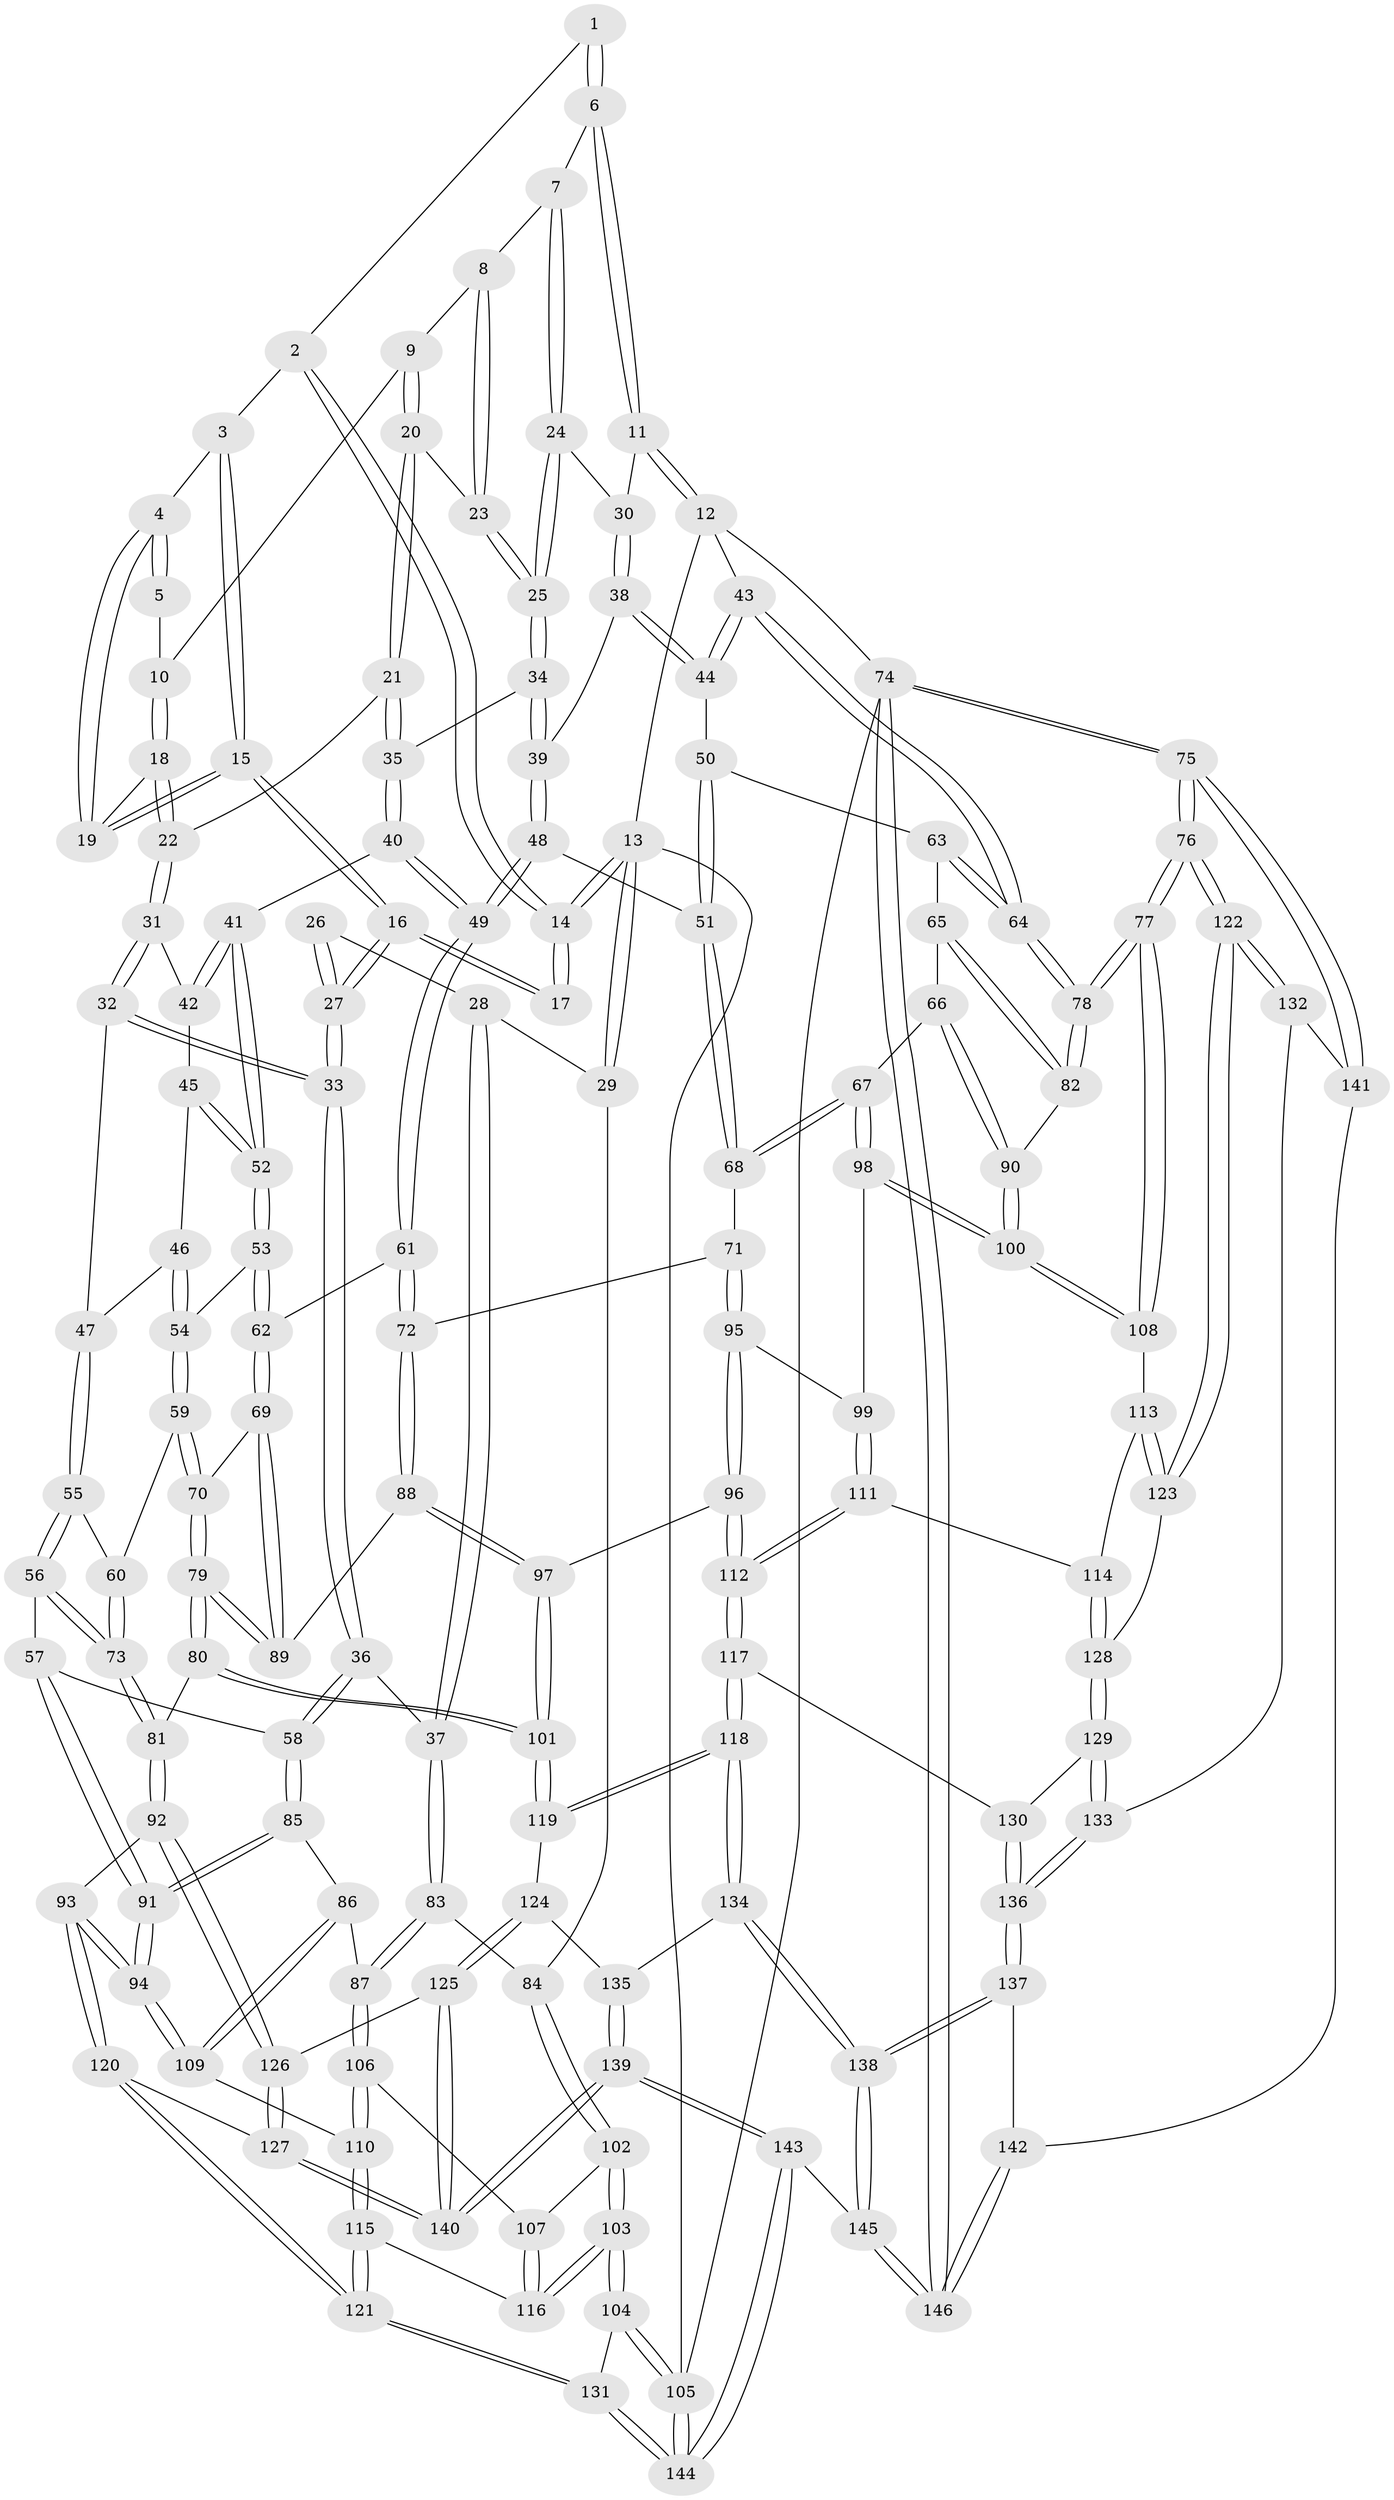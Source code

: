 // Generated by graph-tools (version 1.1) at 2025/27/03/15/25 16:27:57]
// undirected, 146 vertices, 362 edges
graph export_dot {
graph [start="1"]
  node [color=gray90,style=filled];
  1 [pos="+0.6220736037117958+0"];
  2 [pos="+0.33427285340367846+0"];
  3 [pos="+0.3518588718936929+0"];
  4 [pos="+0.47248441948434927+0.0761497156852979"];
  5 [pos="+0.577006526388325+0"];
  6 [pos="+0.9846866209488351+0"];
  7 [pos="+0.8182642162011098+0"];
  8 [pos="+0.7320466374277045+0.020656852628369637"];
  9 [pos="+0.6340353082699722+0.07516466495440342"];
  10 [pos="+0.5786281614962105+0.04519213807443248"];
  11 [pos="+1+0"];
  12 [pos="+1+0"];
  13 [pos="+0+0"];
  14 [pos="+0+0"];
  15 [pos="+0.323122160244679+0.12736621144602459"];
  16 [pos="+0.3217872832399003+0.12887661985032436"];
  17 [pos="+0.17274486053181626+0.051595309798035796"];
  18 [pos="+0.4859150877966893+0.1079490620772965"];
  19 [pos="+0.47752662599305357+0.10016160864281495"];
  20 [pos="+0.6088519812127787+0.14398261887260833"];
  21 [pos="+0.5703748666330486+0.17779603996036886"];
  22 [pos="+0.5163119414576259+0.17152583768947208"];
  23 [pos="+0.6738867710925842+0.14837890608249169"];
  24 [pos="+0.742677738581957+0.1842338743261373"];
  25 [pos="+0.7302402060167054+0.1991183726780813"];
  26 [pos="+0.18196903395349273+0.14115371182714354"];
  27 [pos="+0.31272105794377486+0.1762489040558042"];
  28 [pos="+0.16526069210626793+0.1924495205995931"];
  29 [pos="+0+0"];
  30 [pos="+0.8629572091819734+0.19828399697861343"];
  31 [pos="+0.49644237272273367+0.20173464755184775"];
  32 [pos="+0.348977477576008+0.2734594409326134"];
  33 [pos="+0.3125873750374094+0.26584562032070086"];
  34 [pos="+0.7218386421309397+0.23011123765952066"];
  35 [pos="+0.6446466204671232+0.2603907661663187"];
  36 [pos="+0.2053535382628452+0.3356501003473824"];
  37 [pos="+0.18291076901673492+0.33459397603647967"];
  38 [pos="+0.8574487967939732+0.23647839644003626"];
  39 [pos="+0.7764421379123502+0.2802229819744779"];
  40 [pos="+0.6286233845687981+0.32221203835824763"];
  41 [pos="+0.5978259176075384+0.3239340545963555"];
  42 [pos="+0.5135595983505223+0.27632299690379136"];
  43 [pos="+1+0"];
  44 [pos="+0.9121974689954858+0.30090592535445115"];
  45 [pos="+0.49253024659948463+0.3212442554989877"];
  46 [pos="+0.42332575484219753+0.32499220072869967"];
  47 [pos="+0.38840986890532897+0.3141895593855441"];
  48 [pos="+0.7841225511912654+0.361581270987469"];
  49 [pos="+0.6619958578671598+0.3886183161604662"];
  50 [pos="+0.9130130951550409+0.33177466466478867"];
  51 [pos="+0.8129400502160737+0.3819965361374757"];
  52 [pos="+0.5191827958817283+0.36872945895638093"];
  53 [pos="+0.5191086063420414+0.36898317187807766"];
  54 [pos="+0.4882333266589153+0.40740396536716295"];
  55 [pos="+0.3997760319367277+0.37661995634809237"];
  56 [pos="+0.3320747421046171+0.4759308317921979"];
  57 [pos="+0.32879413028026316+0.4743618560645881"];
  58 [pos="+0.2835998539282934+0.4508208833026986"];
  59 [pos="+0.4799531136173948+0.4325827849831489"];
  60 [pos="+0.44602982556908805+0.4268960242805458"];
  61 [pos="+0.6471987230202152+0.4343440940030623"];
  62 [pos="+0.6006523341240377+0.4329694387426223"];
  63 [pos="+0.9538391575074016+0.3603306813839"];
  64 [pos="+1+0.310561688476606"];
  65 [pos="+0.9468304988379783+0.44317465463477534"];
  66 [pos="+0.8632749079916702+0.47754889957114977"];
  67 [pos="+0.8375581453443901+0.48180204505207863"];
  68 [pos="+0.8313372927172517+0.47647315783242716"];
  69 [pos="+0.4991142772960654+0.46334224166606724"];
  70 [pos="+0.4952079879764487+0.463534618785463"];
  71 [pos="+0.726496313516415+0.5057874555318779"];
  72 [pos="+0.6547513484763705+0.4661858115383231"];
  73 [pos="+0.33838389689223863+0.48120628538528537"];
  74 [pos="+1+1"];
  75 [pos="+1+0.867210761023386"];
  76 [pos="+1+0.8624371173314113"];
  77 [pos="+1+0.5600953435221493"];
  78 [pos="+1+0.5478896724917703"];
  79 [pos="+0.4568406362718454+0.5852739804997952"];
  80 [pos="+0.4375801670971307+0.6154593967544064"];
  81 [pos="+0.41989366330538247+0.6214676133601071"];
  82 [pos="+1+0.5112806467147317"];
  83 [pos="+0.10210335203605823+0.3575365302294511"];
  84 [pos="+0+0.30557454058876865"];
  85 [pos="+0.2203387006274934+0.5616837733386179"];
  86 [pos="+0.17528940245657942+0.5584975298734073"];
  87 [pos="+0.12533754325513966+0.5340181965761807"];
  88 [pos="+0.621856124998947+0.5174781120519414"];
  89 [pos="+0.5998389723396793+0.5200249759210996"];
  90 [pos="+0.9673618662034709+0.5386530411555539"];
  91 [pos="+0.2523468078283367+0.6027210863749302"];
  92 [pos="+0.4124303091198996+0.6306679542280538"];
  93 [pos="+0.30777938365289226+0.6637733569797498"];
  94 [pos="+0.28684944430741366+0.6517160479282569"];
  95 [pos="+0.7266867587766579+0.5567539148767133"];
  96 [pos="+0.7103584070473197+0.5875777789612434"];
  97 [pos="+0.6312618349196647+0.6078010413319737"];
  98 [pos="+0.8423896500204582+0.5119079639380776"];
  99 [pos="+0.7965550434522621+0.5899134259694742"];
  100 [pos="+0.9043184774989943+0.5955396569896483"];
  101 [pos="+0.5984332865431797+0.669780446024157"];
  102 [pos="+0+0.5660232839279139"];
  103 [pos="+0+0.8111773721533628"];
  104 [pos="+0+0.9718904628310643"];
  105 [pos="+0+1"];
  106 [pos="+0.09748737448278567+0.5657843280263315"];
  107 [pos="+0.0408389919546573+0.5922168063355273"];
  108 [pos="+0.9066074971461382+0.6537934325411935"];
  109 [pos="+0.16504046902856104+0.6622028378711337"];
  110 [pos="+0.14290149673526828+0.6754929822809459"];
  111 [pos="+0.8007725059868473+0.6849248331821306"];
  112 [pos="+0.7791120693539084+0.6960912197223723"];
  113 [pos="+0.9020131540847611+0.6619467782947089"];
  114 [pos="+0.8020222138652245+0.6848621477953555"];
  115 [pos="+0.10822632530654278+0.7287705364532713"];
  116 [pos="+0.09297860786336132+0.7260006365298568"];
  117 [pos="+0.7194603747021642+0.7585382360354487"];
  118 [pos="+0.6957426582684767+0.7613604651265512"];
  119 [pos="+0.6404508745742453+0.741949211312745"];
  120 [pos="+0.2369251924725005+0.8290967811635168"];
  121 [pos="+0.20606741481074706+0.8483236929182573"];
  122 [pos="+1+0.7947289823732432"];
  123 [pos="+0.9453930083008909+0.7335161846385096"];
  124 [pos="+0.5646832437633706+0.8022168064531198"];
  125 [pos="+0.4606084850322417+0.8150745622141967"];
  126 [pos="+0.443694084358411+0.7972563937971037"];
  127 [pos="+0.29338347443898544+0.8364877816316493"];
  128 [pos="+0.8876301756743556+0.7985242515413933"];
  129 [pos="+0.8832306926202869+0.8106076976911242"];
  130 [pos="+0.7395150409022364+0.7795834588507374"];
  131 [pos="+0.19623541421407623+0.8736966354972777"];
  132 [pos="+0.8962303951529865+0.8490283861904055"];
  133 [pos="+0.8914758456351509+0.8451742963710461"];
  134 [pos="+0.6631983881422655+0.9220597259352182"];
  135 [pos="+0.5721264405864768+0.8523773629910768"];
  136 [pos="+0.7956358955833799+0.8832800858249001"];
  137 [pos="+0.7937081906764052+0.9139928216826266"];
  138 [pos="+0.6674709999544087+1"];
  139 [pos="+0.49226410230132894+1"];
  140 [pos="+0.44990037832003726+0.9723613569822062"];
  141 [pos="+0.908349154350623+0.8833480974197775"];
  142 [pos="+0.9035980317471988+0.9723760478767433"];
  143 [pos="+0.4927912178450962+1"];
  144 [pos="+0.2848075920624746+1"];
  145 [pos="+0.606472734747918+1"];
  146 [pos="+1+1"];
  1 -- 2;
  1 -- 6;
  1 -- 6;
  2 -- 3;
  2 -- 14;
  2 -- 14;
  3 -- 4;
  3 -- 15;
  3 -- 15;
  4 -- 5;
  4 -- 5;
  4 -- 19;
  4 -- 19;
  5 -- 10;
  6 -- 7;
  6 -- 11;
  6 -- 11;
  7 -- 8;
  7 -- 24;
  7 -- 24;
  8 -- 9;
  8 -- 23;
  8 -- 23;
  9 -- 10;
  9 -- 20;
  9 -- 20;
  10 -- 18;
  10 -- 18;
  11 -- 12;
  11 -- 12;
  11 -- 30;
  12 -- 13;
  12 -- 43;
  12 -- 74;
  13 -- 14;
  13 -- 14;
  13 -- 29;
  13 -- 29;
  13 -- 105;
  14 -- 17;
  14 -- 17;
  15 -- 16;
  15 -- 16;
  15 -- 19;
  15 -- 19;
  16 -- 17;
  16 -- 17;
  16 -- 27;
  16 -- 27;
  18 -- 19;
  18 -- 22;
  18 -- 22;
  20 -- 21;
  20 -- 21;
  20 -- 23;
  21 -- 22;
  21 -- 35;
  21 -- 35;
  22 -- 31;
  22 -- 31;
  23 -- 25;
  23 -- 25;
  24 -- 25;
  24 -- 25;
  24 -- 30;
  25 -- 34;
  25 -- 34;
  26 -- 27;
  26 -- 27;
  26 -- 28;
  27 -- 33;
  27 -- 33;
  28 -- 29;
  28 -- 37;
  28 -- 37;
  29 -- 84;
  30 -- 38;
  30 -- 38;
  31 -- 32;
  31 -- 32;
  31 -- 42;
  32 -- 33;
  32 -- 33;
  32 -- 47;
  33 -- 36;
  33 -- 36;
  34 -- 35;
  34 -- 39;
  34 -- 39;
  35 -- 40;
  35 -- 40;
  36 -- 37;
  36 -- 58;
  36 -- 58;
  37 -- 83;
  37 -- 83;
  38 -- 39;
  38 -- 44;
  38 -- 44;
  39 -- 48;
  39 -- 48;
  40 -- 41;
  40 -- 49;
  40 -- 49;
  41 -- 42;
  41 -- 42;
  41 -- 52;
  41 -- 52;
  42 -- 45;
  43 -- 44;
  43 -- 44;
  43 -- 64;
  43 -- 64;
  44 -- 50;
  45 -- 46;
  45 -- 52;
  45 -- 52;
  46 -- 47;
  46 -- 54;
  46 -- 54;
  47 -- 55;
  47 -- 55;
  48 -- 49;
  48 -- 49;
  48 -- 51;
  49 -- 61;
  49 -- 61;
  50 -- 51;
  50 -- 51;
  50 -- 63;
  51 -- 68;
  51 -- 68;
  52 -- 53;
  52 -- 53;
  53 -- 54;
  53 -- 62;
  53 -- 62;
  54 -- 59;
  54 -- 59;
  55 -- 56;
  55 -- 56;
  55 -- 60;
  56 -- 57;
  56 -- 73;
  56 -- 73;
  57 -- 58;
  57 -- 91;
  57 -- 91;
  58 -- 85;
  58 -- 85;
  59 -- 60;
  59 -- 70;
  59 -- 70;
  60 -- 73;
  60 -- 73;
  61 -- 62;
  61 -- 72;
  61 -- 72;
  62 -- 69;
  62 -- 69;
  63 -- 64;
  63 -- 64;
  63 -- 65;
  64 -- 78;
  64 -- 78;
  65 -- 66;
  65 -- 82;
  65 -- 82;
  66 -- 67;
  66 -- 90;
  66 -- 90;
  67 -- 68;
  67 -- 68;
  67 -- 98;
  67 -- 98;
  68 -- 71;
  69 -- 70;
  69 -- 89;
  69 -- 89;
  70 -- 79;
  70 -- 79;
  71 -- 72;
  71 -- 95;
  71 -- 95;
  72 -- 88;
  72 -- 88;
  73 -- 81;
  73 -- 81;
  74 -- 75;
  74 -- 75;
  74 -- 146;
  74 -- 146;
  74 -- 105;
  75 -- 76;
  75 -- 76;
  75 -- 141;
  75 -- 141;
  76 -- 77;
  76 -- 77;
  76 -- 122;
  76 -- 122;
  77 -- 78;
  77 -- 78;
  77 -- 108;
  77 -- 108;
  78 -- 82;
  78 -- 82;
  79 -- 80;
  79 -- 80;
  79 -- 89;
  79 -- 89;
  80 -- 81;
  80 -- 101;
  80 -- 101;
  81 -- 92;
  81 -- 92;
  82 -- 90;
  83 -- 84;
  83 -- 87;
  83 -- 87;
  84 -- 102;
  84 -- 102;
  85 -- 86;
  85 -- 91;
  85 -- 91;
  86 -- 87;
  86 -- 109;
  86 -- 109;
  87 -- 106;
  87 -- 106;
  88 -- 89;
  88 -- 97;
  88 -- 97;
  90 -- 100;
  90 -- 100;
  91 -- 94;
  91 -- 94;
  92 -- 93;
  92 -- 126;
  92 -- 126;
  93 -- 94;
  93 -- 94;
  93 -- 120;
  93 -- 120;
  94 -- 109;
  94 -- 109;
  95 -- 96;
  95 -- 96;
  95 -- 99;
  96 -- 97;
  96 -- 112;
  96 -- 112;
  97 -- 101;
  97 -- 101;
  98 -- 99;
  98 -- 100;
  98 -- 100;
  99 -- 111;
  99 -- 111;
  100 -- 108;
  100 -- 108;
  101 -- 119;
  101 -- 119;
  102 -- 103;
  102 -- 103;
  102 -- 107;
  103 -- 104;
  103 -- 104;
  103 -- 116;
  103 -- 116;
  104 -- 105;
  104 -- 105;
  104 -- 131;
  105 -- 144;
  105 -- 144;
  106 -- 107;
  106 -- 110;
  106 -- 110;
  107 -- 116;
  107 -- 116;
  108 -- 113;
  109 -- 110;
  110 -- 115;
  110 -- 115;
  111 -- 112;
  111 -- 112;
  111 -- 114;
  112 -- 117;
  112 -- 117;
  113 -- 114;
  113 -- 123;
  113 -- 123;
  114 -- 128;
  114 -- 128;
  115 -- 116;
  115 -- 121;
  115 -- 121;
  117 -- 118;
  117 -- 118;
  117 -- 130;
  118 -- 119;
  118 -- 119;
  118 -- 134;
  118 -- 134;
  119 -- 124;
  120 -- 121;
  120 -- 121;
  120 -- 127;
  121 -- 131;
  121 -- 131;
  122 -- 123;
  122 -- 123;
  122 -- 132;
  122 -- 132;
  123 -- 128;
  124 -- 125;
  124 -- 125;
  124 -- 135;
  125 -- 126;
  125 -- 140;
  125 -- 140;
  126 -- 127;
  126 -- 127;
  127 -- 140;
  127 -- 140;
  128 -- 129;
  128 -- 129;
  129 -- 130;
  129 -- 133;
  129 -- 133;
  130 -- 136;
  130 -- 136;
  131 -- 144;
  131 -- 144;
  132 -- 133;
  132 -- 141;
  133 -- 136;
  133 -- 136;
  134 -- 135;
  134 -- 138;
  134 -- 138;
  135 -- 139;
  135 -- 139;
  136 -- 137;
  136 -- 137;
  137 -- 138;
  137 -- 138;
  137 -- 142;
  138 -- 145;
  138 -- 145;
  139 -- 140;
  139 -- 140;
  139 -- 143;
  139 -- 143;
  141 -- 142;
  142 -- 146;
  142 -- 146;
  143 -- 144;
  143 -- 144;
  143 -- 145;
  145 -- 146;
  145 -- 146;
}
